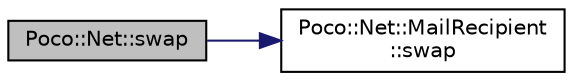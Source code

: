 digraph "Poco::Net::swap"
{
 // LATEX_PDF_SIZE
  edge [fontname="Helvetica",fontsize="10",labelfontname="Helvetica",labelfontsize="10"];
  node [fontname="Helvetica",fontsize="10",shape=record];
  rankdir="LR";
  Node1 [label="Poco::Net::swap",height=0.2,width=0.4,color="black", fillcolor="grey75", style="filled", fontcolor="black",tooltip=" "];
  Node1 -> Node2 [color="midnightblue",fontsize="10",style="solid",fontname="Helvetica"];
  Node2 [label="Poco::Net::MailRecipient\l::swap",height=0.2,width=0.4,color="black", fillcolor="white", style="filled",URL="$classPoco_1_1Net_1_1MailRecipient.html#ad4409c34743410843f61f013bb86bfd1",tooltip="Assigns another recipient."];
}
